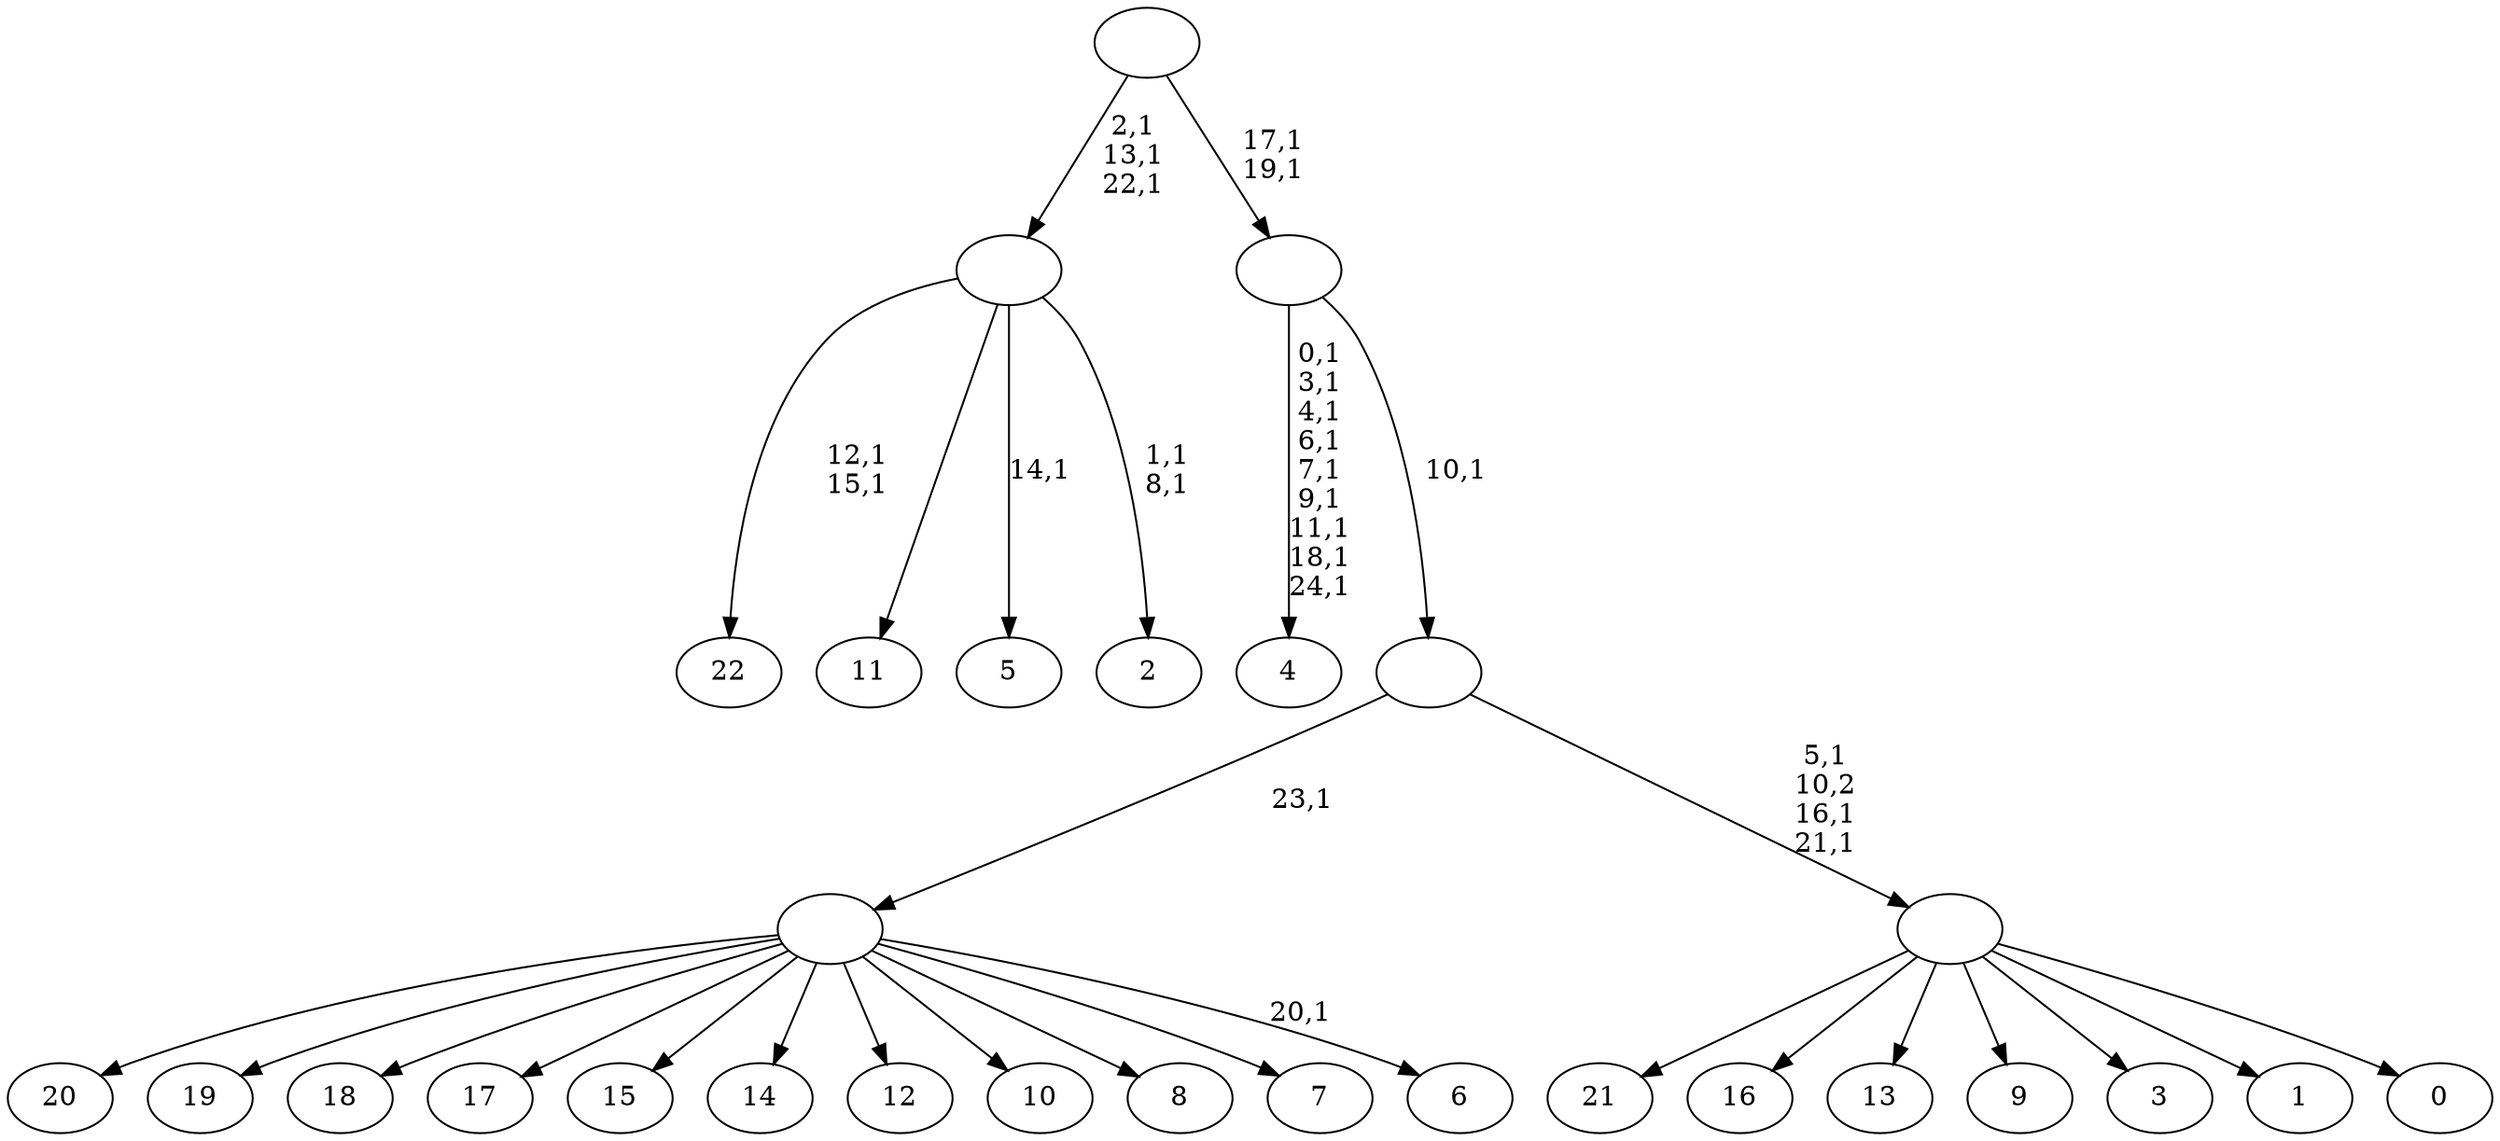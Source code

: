 digraph T {
	48 [label="22"]
	45 [label="21"]
	44 [label="20"]
	43 [label="19"]
	42 [label="18"]
	41 [label="17"]
	40 [label="16"]
	39 [label="15"]
	38 [label="14"]
	37 [label="13"]
	36 [label="12"]
	35 [label="11"]
	34 [label="10"]
	33 [label="9"]
	32 [label="8"]
	31 [label="7"]
	30 [label="6"]
	28 [label=""]
	27 [label="5"]
	25 [label="4"]
	15 [label="3"]
	14 [label="2"]
	11 [label=""]
	8 [label="1"]
	7 [label="0"]
	6 [label=""]
	3 [label=""]
	2 [label=""]
	0 [label=""]
	28 -> 30 [label="20,1"]
	28 -> 44 [label=""]
	28 -> 43 [label=""]
	28 -> 42 [label=""]
	28 -> 41 [label=""]
	28 -> 39 [label=""]
	28 -> 38 [label=""]
	28 -> 36 [label=""]
	28 -> 34 [label=""]
	28 -> 32 [label=""]
	28 -> 31 [label=""]
	11 -> 14 [label="1,1\n8,1"]
	11 -> 27 [label="14,1"]
	11 -> 48 [label="12,1\n15,1"]
	11 -> 35 [label=""]
	6 -> 45 [label=""]
	6 -> 40 [label=""]
	6 -> 37 [label=""]
	6 -> 33 [label=""]
	6 -> 15 [label=""]
	6 -> 8 [label=""]
	6 -> 7 [label=""]
	3 -> 6 [label="5,1\n10,2\n16,1\n21,1"]
	3 -> 28 [label="23,1"]
	2 -> 25 [label="0,1\n3,1\n4,1\n6,1\n7,1\n9,1\n11,1\n18,1\n24,1"]
	2 -> 3 [label="10,1"]
	0 -> 2 [label="17,1\n19,1"]
	0 -> 11 [label="2,1\n13,1\n22,1"]
}
